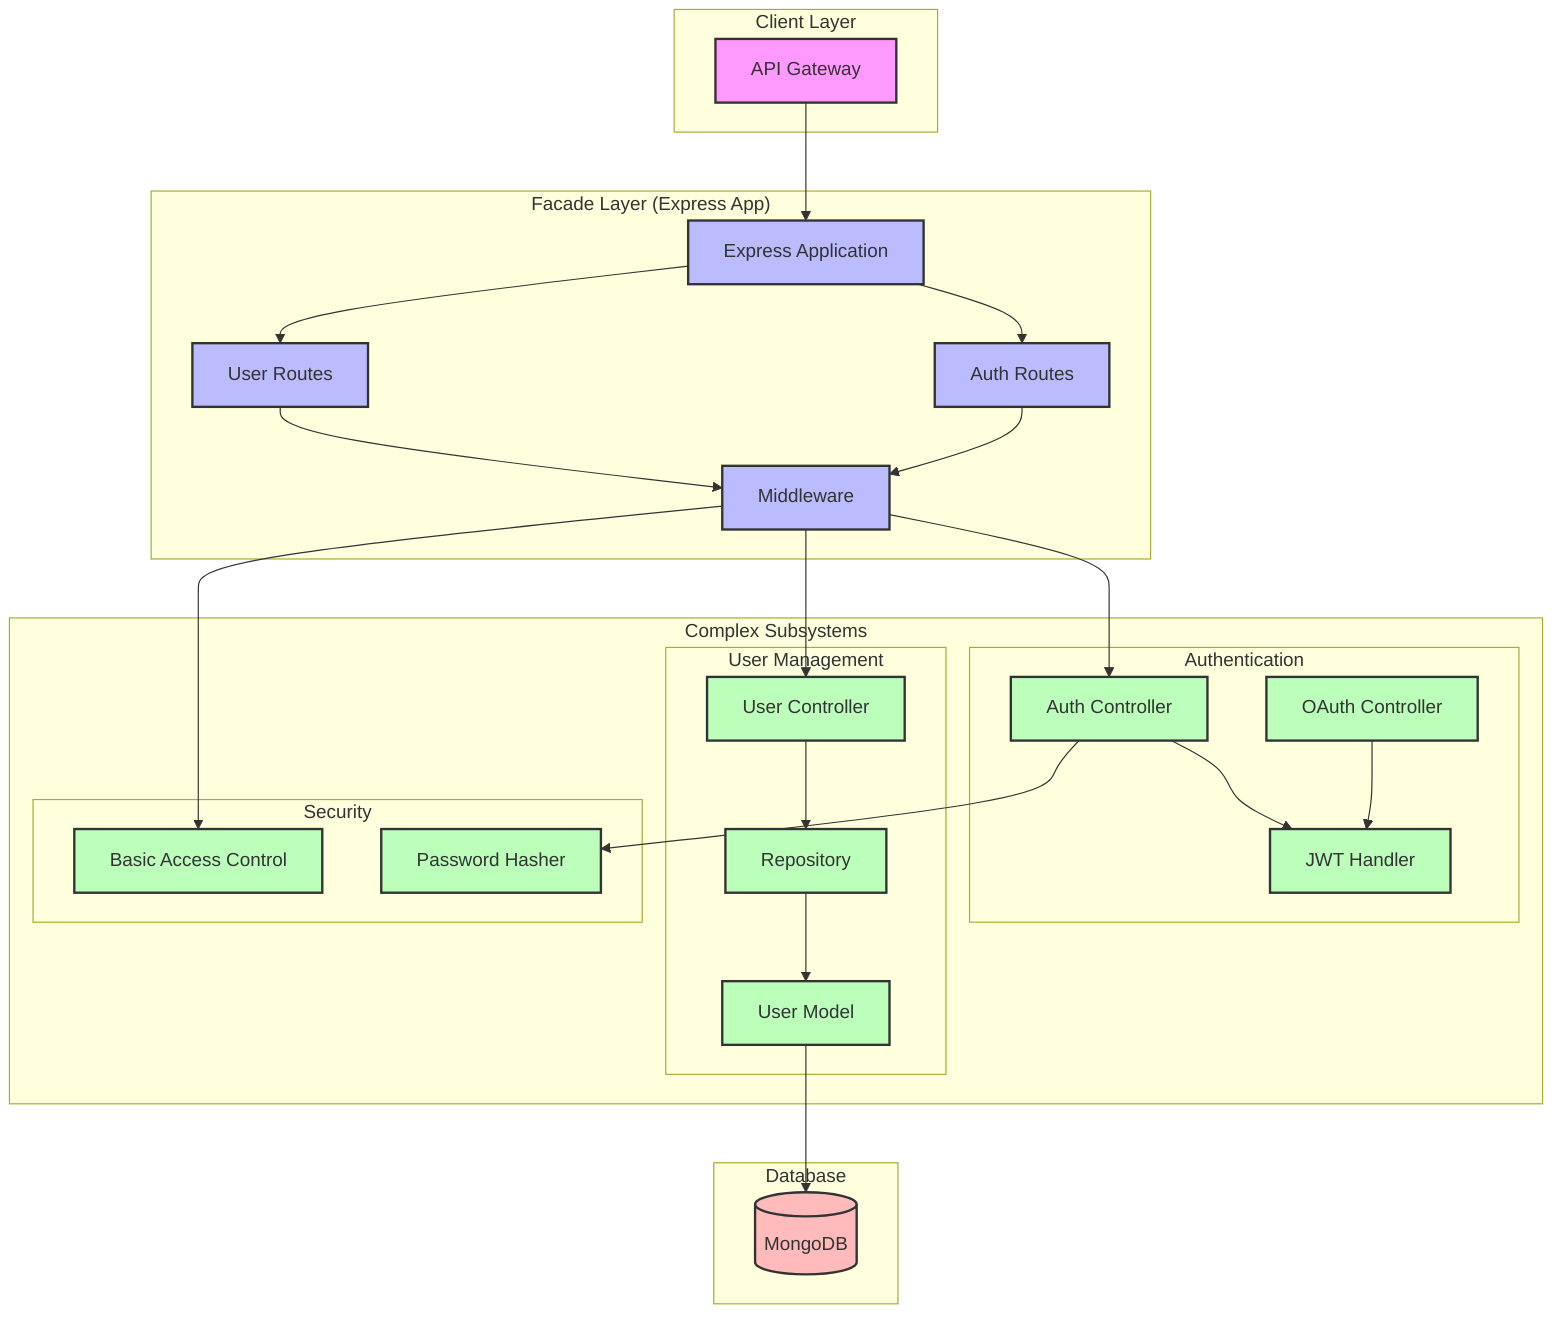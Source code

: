 graph TD
    subgraph "Client Layer"
        API[API Gateway]
    end

    subgraph "Facade Layer (Express App)"
        EA[Express Application]
        UR[User Routes]
        AR[Auth Routes]
        MW[Middleware]
        
        EA --> UR
        EA --> AR
        UR --> MW
        AR --> MW
    end

    subgraph "Complex Subsystems"
        subgraph "Authentication"
            AC[Auth Controller]
            OC[OAuth Controller]
            JWT[JWT Handler]
        end

        subgraph "User Management"
            UC[User Controller]
            UM[User Model]
            R[Repository]
        end

        subgraph "Security"
            BAC[Basic Access Control]
            PH[Password Hasher]
        end
    end

    subgraph "Database"
        DB[(MongoDB)]
    end

    API --> EA
    MW --> AC
    MW --> UC
    MW --> BAC
    AC --> JWT
    AC --> PH
    OC --> JWT
    UC --> R
    R --> UM
    UM --> DB

    classDef client fill:#f9f,stroke:#333,stroke-width:2px
    classDef facade fill:#bbf,stroke:#333,stroke-width:2px
    classDef subsystem fill:#bfb,stroke:#333,stroke-width:2px
    classDef database fill:#fbb,stroke:#333,stroke-width:2px

    class API client
    class EA,UR,AR,MW facade
    class AC,OC,JWT,UC,UM,R,BAC,PH subsystem
    class DB database